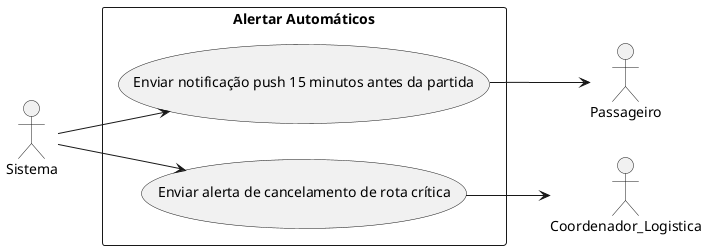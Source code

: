 @startuml Alertar Automáticos

left to right direction

actor Sistema
actor Passageiro
actor Coordenador_Logistica

rectangle "Alertar Automáticos" {
    usecase "Enviar notificação push 15 minutos antes da partida" as alertaAtu_NotfPush
    usecase "Enviar alerta de cancelamento de rota crítica" as alerAtu_NotfCrit
}

Sistema --> alertaAtu_NotfPush
alertaAtu_NotfPush --> Passageiro
Sistema --> alerAtu_NotfCrit
alerAtu_NotfCrit --> Coordenador_Logistica

@enduml